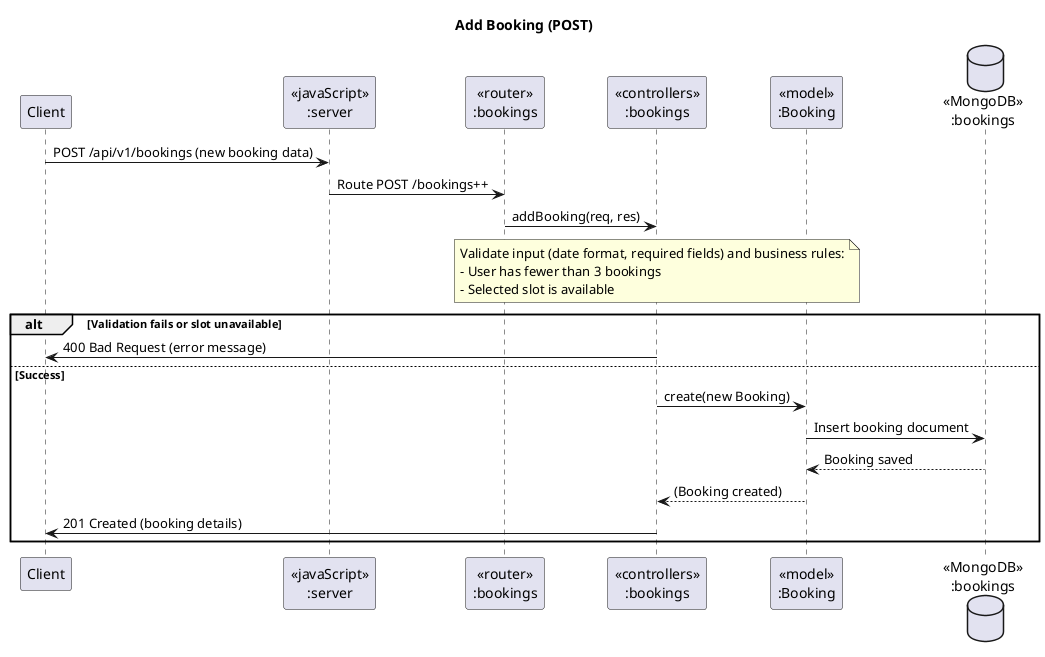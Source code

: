 @startuml Add Booking (POST)

title "Add Booking (POST)"

participant "Client" as client
participant "<<javaScript>>\n:server" as server
participant "<<router>>\n:bookings" as routerBookings
participant "<<controllers>>\n:bookings" as controllerBookings
participant "<<model>>\n:Booking" as modelBooking
database "<<MongoDB>>\n:bookings" as BookingsDB

client -> server: POST /api/v1/bookings (new booking data)
server -> routerBookings: Route POST /bookings++
routerBookings -> controllerBookings: addBooking(req, res)
note over controllerBookings
    Validate input (date format, required fields) and business rules:
    - User has fewer than 3 bookings
    - Selected slot is available
end note
alt Validation fails or slot unavailable
    controllerBookings -> client: 400 Bad Request (error message)
else Success
    controllerBookings -> modelBooking: create(new Booking)
    modelBooking -> BookingsDB: Insert booking document
    BookingsDB --> modelBooking: Booking saved
    modelBooking --> controllerBookings: (Booking created)
    controllerBookings -> client: 201 Created (booking details)
end
@enduml
